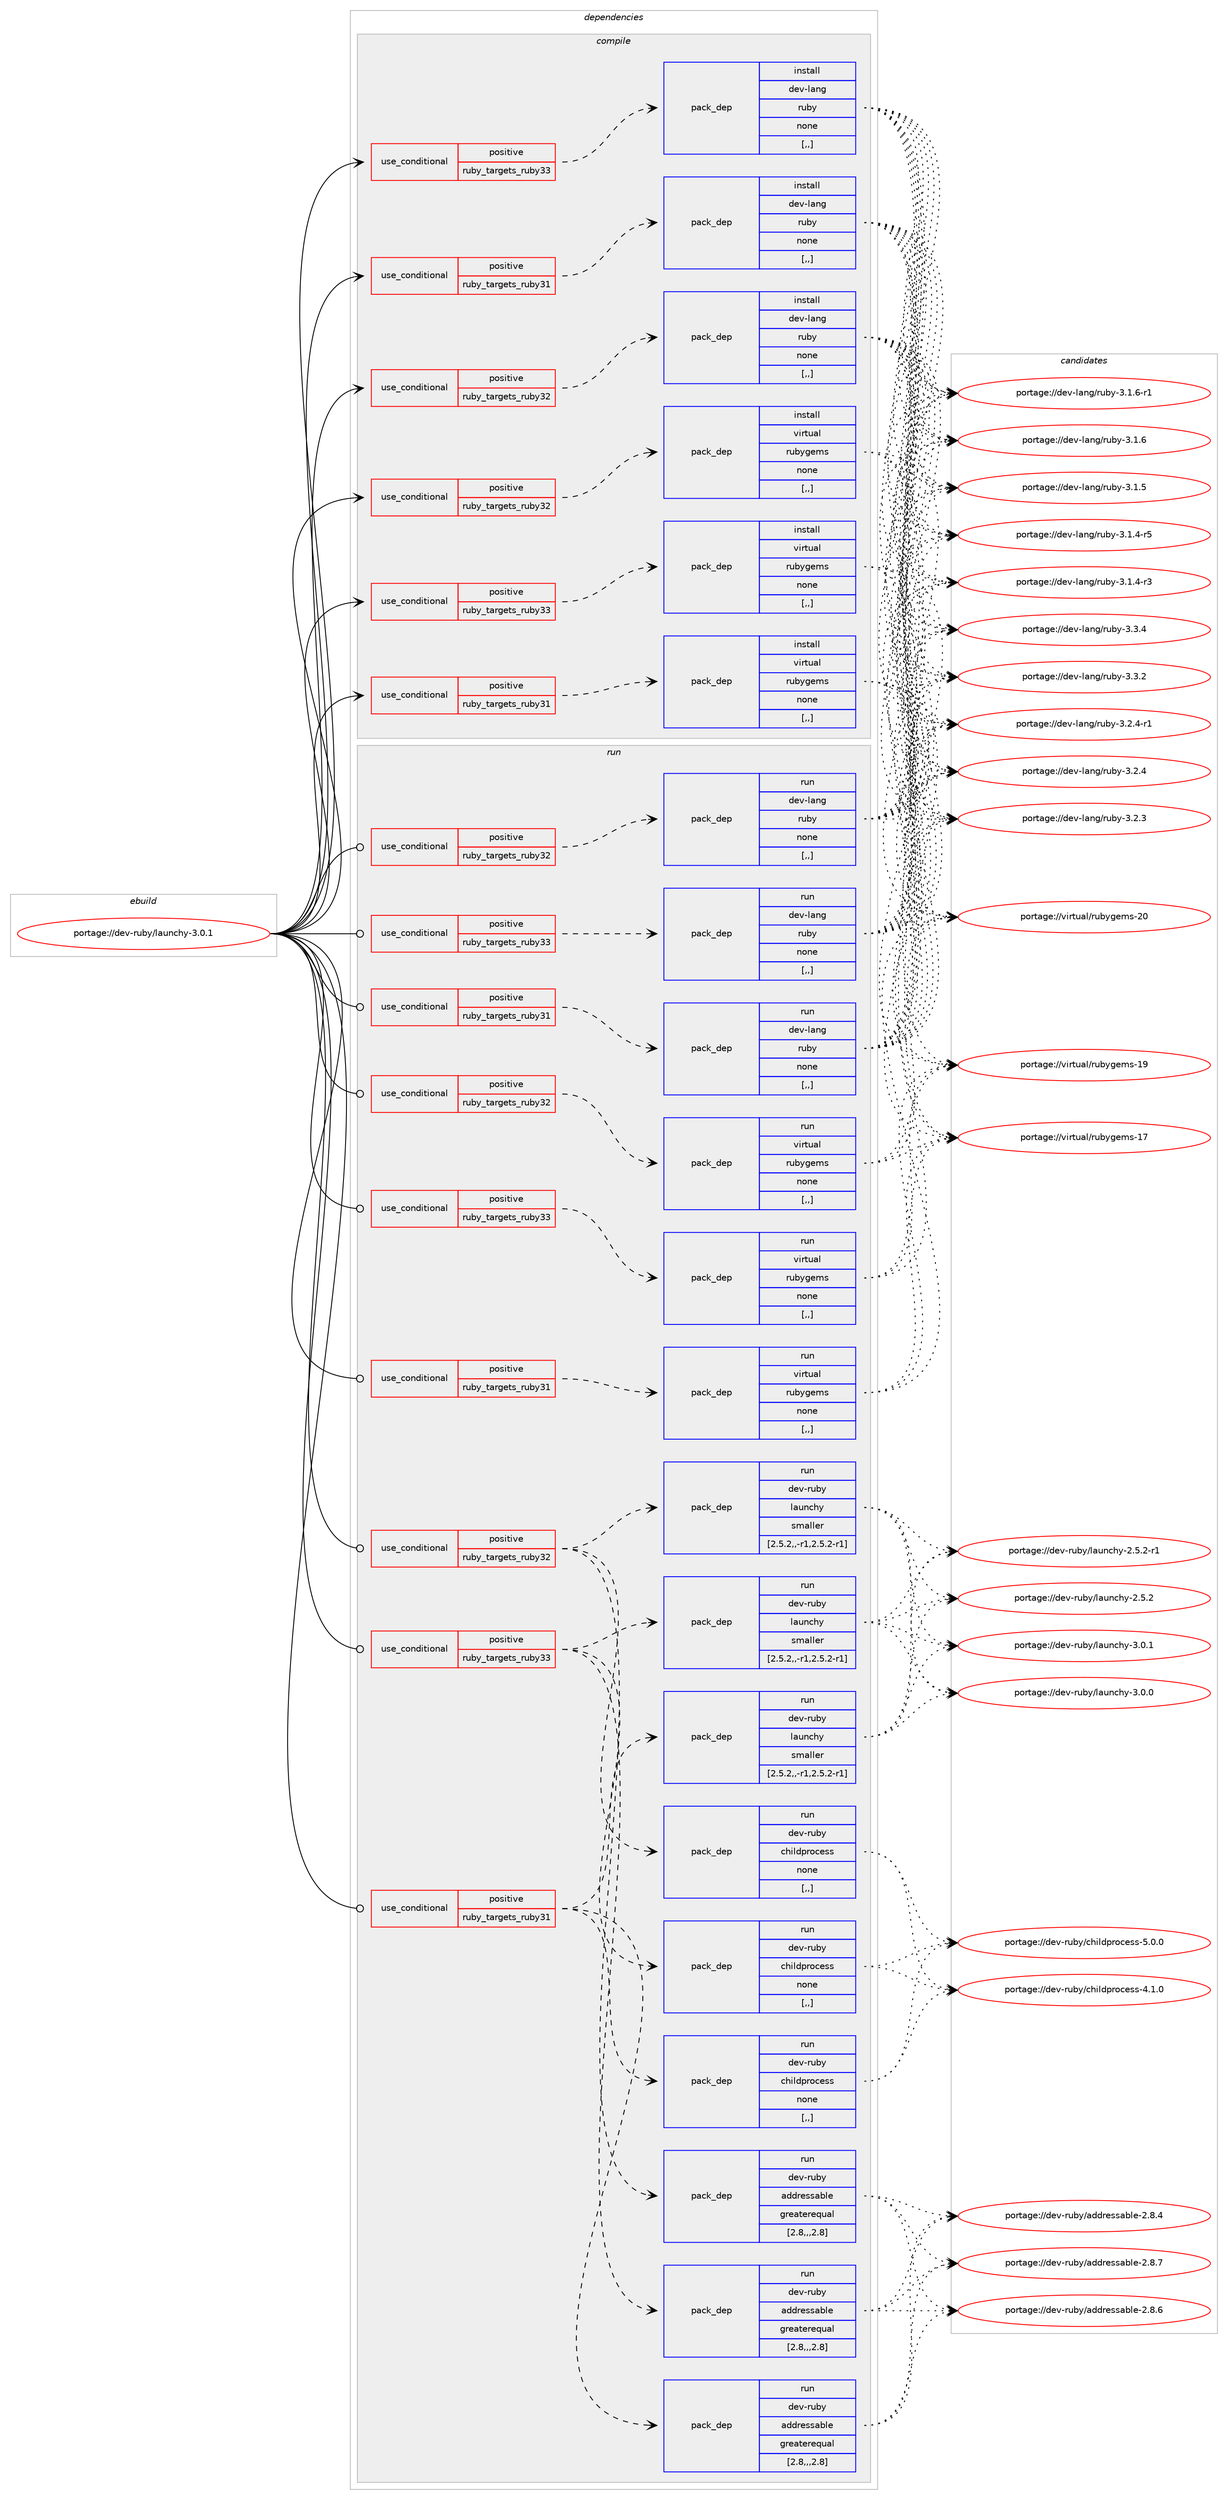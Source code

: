 digraph prolog {

# *************
# Graph options
# *************

newrank=true;
concentrate=true;
compound=true;
graph [rankdir=LR,fontname=Helvetica,fontsize=10,ranksep=1.5];#, ranksep=2.5, nodesep=0.2];
edge  [arrowhead=vee];
node  [fontname=Helvetica,fontsize=10];

# **********
# The ebuild
# **********

subgraph cluster_leftcol {
color=gray;
label=<<i>ebuild</i>>;
id [label="portage://dev-ruby/launchy-3.0.1", color=red, width=4, href="../dev-ruby/launchy-3.0.1.svg"];
}

# ****************
# The dependencies
# ****************

subgraph cluster_midcol {
color=gray;
label=<<i>dependencies</i>>;
subgraph cluster_compile {
fillcolor="#eeeeee";
style=filled;
label=<<i>compile</i>>;
subgraph cond49600 {
dependency187654 [label=<<TABLE BORDER="0" CELLBORDER="1" CELLSPACING="0" CELLPADDING="4"><TR><TD ROWSPAN="3" CELLPADDING="10">use_conditional</TD></TR><TR><TD>positive</TD></TR><TR><TD>ruby_targets_ruby31</TD></TR></TABLE>>, shape=none, color=red];
subgraph pack136716 {
dependency187655 [label=<<TABLE BORDER="0" CELLBORDER="1" CELLSPACING="0" CELLPADDING="4" WIDTH="220"><TR><TD ROWSPAN="6" CELLPADDING="30">pack_dep</TD></TR><TR><TD WIDTH="110">install</TD></TR><TR><TD>dev-lang</TD></TR><TR><TD>ruby</TD></TR><TR><TD>none</TD></TR><TR><TD>[,,]</TD></TR></TABLE>>, shape=none, color=blue];
}
dependency187654:e -> dependency187655:w [weight=20,style="dashed",arrowhead="vee"];
}
id:e -> dependency187654:w [weight=20,style="solid",arrowhead="vee"];
subgraph cond49601 {
dependency187656 [label=<<TABLE BORDER="0" CELLBORDER="1" CELLSPACING="0" CELLPADDING="4"><TR><TD ROWSPAN="3" CELLPADDING="10">use_conditional</TD></TR><TR><TD>positive</TD></TR><TR><TD>ruby_targets_ruby31</TD></TR></TABLE>>, shape=none, color=red];
subgraph pack136717 {
dependency187657 [label=<<TABLE BORDER="0" CELLBORDER="1" CELLSPACING="0" CELLPADDING="4" WIDTH="220"><TR><TD ROWSPAN="6" CELLPADDING="30">pack_dep</TD></TR><TR><TD WIDTH="110">install</TD></TR><TR><TD>virtual</TD></TR><TR><TD>rubygems</TD></TR><TR><TD>none</TD></TR><TR><TD>[,,]</TD></TR></TABLE>>, shape=none, color=blue];
}
dependency187656:e -> dependency187657:w [weight=20,style="dashed",arrowhead="vee"];
}
id:e -> dependency187656:w [weight=20,style="solid",arrowhead="vee"];
subgraph cond49602 {
dependency187658 [label=<<TABLE BORDER="0" CELLBORDER="1" CELLSPACING="0" CELLPADDING="4"><TR><TD ROWSPAN="3" CELLPADDING="10">use_conditional</TD></TR><TR><TD>positive</TD></TR><TR><TD>ruby_targets_ruby32</TD></TR></TABLE>>, shape=none, color=red];
subgraph pack136718 {
dependency187659 [label=<<TABLE BORDER="0" CELLBORDER="1" CELLSPACING="0" CELLPADDING="4" WIDTH="220"><TR><TD ROWSPAN="6" CELLPADDING="30">pack_dep</TD></TR><TR><TD WIDTH="110">install</TD></TR><TR><TD>dev-lang</TD></TR><TR><TD>ruby</TD></TR><TR><TD>none</TD></TR><TR><TD>[,,]</TD></TR></TABLE>>, shape=none, color=blue];
}
dependency187658:e -> dependency187659:w [weight=20,style="dashed",arrowhead="vee"];
}
id:e -> dependency187658:w [weight=20,style="solid",arrowhead="vee"];
subgraph cond49603 {
dependency187660 [label=<<TABLE BORDER="0" CELLBORDER="1" CELLSPACING="0" CELLPADDING="4"><TR><TD ROWSPAN="3" CELLPADDING="10">use_conditional</TD></TR><TR><TD>positive</TD></TR><TR><TD>ruby_targets_ruby32</TD></TR></TABLE>>, shape=none, color=red];
subgraph pack136719 {
dependency187661 [label=<<TABLE BORDER="0" CELLBORDER="1" CELLSPACING="0" CELLPADDING="4" WIDTH="220"><TR><TD ROWSPAN="6" CELLPADDING="30">pack_dep</TD></TR><TR><TD WIDTH="110">install</TD></TR><TR><TD>virtual</TD></TR><TR><TD>rubygems</TD></TR><TR><TD>none</TD></TR><TR><TD>[,,]</TD></TR></TABLE>>, shape=none, color=blue];
}
dependency187660:e -> dependency187661:w [weight=20,style="dashed",arrowhead="vee"];
}
id:e -> dependency187660:w [weight=20,style="solid",arrowhead="vee"];
subgraph cond49604 {
dependency187662 [label=<<TABLE BORDER="0" CELLBORDER="1" CELLSPACING="0" CELLPADDING="4"><TR><TD ROWSPAN="3" CELLPADDING="10">use_conditional</TD></TR><TR><TD>positive</TD></TR><TR><TD>ruby_targets_ruby33</TD></TR></TABLE>>, shape=none, color=red];
subgraph pack136720 {
dependency187663 [label=<<TABLE BORDER="0" CELLBORDER="1" CELLSPACING="0" CELLPADDING="4" WIDTH="220"><TR><TD ROWSPAN="6" CELLPADDING="30">pack_dep</TD></TR><TR><TD WIDTH="110">install</TD></TR><TR><TD>dev-lang</TD></TR><TR><TD>ruby</TD></TR><TR><TD>none</TD></TR><TR><TD>[,,]</TD></TR></TABLE>>, shape=none, color=blue];
}
dependency187662:e -> dependency187663:w [weight=20,style="dashed",arrowhead="vee"];
}
id:e -> dependency187662:w [weight=20,style="solid",arrowhead="vee"];
subgraph cond49605 {
dependency187664 [label=<<TABLE BORDER="0" CELLBORDER="1" CELLSPACING="0" CELLPADDING="4"><TR><TD ROWSPAN="3" CELLPADDING="10">use_conditional</TD></TR><TR><TD>positive</TD></TR><TR><TD>ruby_targets_ruby33</TD></TR></TABLE>>, shape=none, color=red];
subgraph pack136721 {
dependency187665 [label=<<TABLE BORDER="0" CELLBORDER="1" CELLSPACING="0" CELLPADDING="4" WIDTH="220"><TR><TD ROWSPAN="6" CELLPADDING="30">pack_dep</TD></TR><TR><TD WIDTH="110">install</TD></TR><TR><TD>virtual</TD></TR><TR><TD>rubygems</TD></TR><TR><TD>none</TD></TR><TR><TD>[,,]</TD></TR></TABLE>>, shape=none, color=blue];
}
dependency187664:e -> dependency187665:w [weight=20,style="dashed",arrowhead="vee"];
}
id:e -> dependency187664:w [weight=20,style="solid",arrowhead="vee"];
}
subgraph cluster_compileandrun {
fillcolor="#eeeeee";
style=filled;
label=<<i>compile and run</i>>;
}
subgraph cluster_run {
fillcolor="#eeeeee";
style=filled;
label=<<i>run</i>>;
subgraph cond49606 {
dependency187666 [label=<<TABLE BORDER="0" CELLBORDER="1" CELLSPACING="0" CELLPADDING="4"><TR><TD ROWSPAN="3" CELLPADDING="10">use_conditional</TD></TR><TR><TD>positive</TD></TR><TR><TD>ruby_targets_ruby31</TD></TR></TABLE>>, shape=none, color=red];
subgraph pack136722 {
dependency187667 [label=<<TABLE BORDER="0" CELLBORDER="1" CELLSPACING="0" CELLPADDING="4" WIDTH="220"><TR><TD ROWSPAN="6" CELLPADDING="30">pack_dep</TD></TR><TR><TD WIDTH="110">run</TD></TR><TR><TD>dev-lang</TD></TR><TR><TD>ruby</TD></TR><TR><TD>none</TD></TR><TR><TD>[,,]</TD></TR></TABLE>>, shape=none, color=blue];
}
dependency187666:e -> dependency187667:w [weight=20,style="dashed",arrowhead="vee"];
}
id:e -> dependency187666:w [weight=20,style="solid",arrowhead="odot"];
subgraph cond49607 {
dependency187668 [label=<<TABLE BORDER="0" CELLBORDER="1" CELLSPACING="0" CELLPADDING="4"><TR><TD ROWSPAN="3" CELLPADDING="10">use_conditional</TD></TR><TR><TD>positive</TD></TR><TR><TD>ruby_targets_ruby31</TD></TR></TABLE>>, shape=none, color=red];
subgraph pack136723 {
dependency187669 [label=<<TABLE BORDER="0" CELLBORDER="1" CELLSPACING="0" CELLPADDING="4" WIDTH="220"><TR><TD ROWSPAN="6" CELLPADDING="30">pack_dep</TD></TR><TR><TD WIDTH="110">run</TD></TR><TR><TD>dev-ruby</TD></TR><TR><TD>addressable</TD></TR><TR><TD>greaterequal</TD></TR><TR><TD>[2.8,,,2.8]</TD></TR></TABLE>>, shape=none, color=blue];
}
dependency187668:e -> dependency187669:w [weight=20,style="dashed",arrowhead="vee"];
subgraph pack136724 {
dependency187670 [label=<<TABLE BORDER="0" CELLBORDER="1" CELLSPACING="0" CELLPADDING="4" WIDTH="220"><TR><TD ROWSPAN="6" CELLPADDING="30">pack_dep</TD></TR><TR><TD WIDTH="110">run</TD></TR><TR><TD>dev-ruby</TD></TR><TR><TD>childprocess</TD></TR><TR><TD>none</TD></TR><TR><TD>[,,]</TD></TR></TABLE>>, shape=none, color=blue];
}
dependency187668:e -> dependency187670:w [weight=20,style="dashed",arrowhead="vee"];
subgraph pack136725 {
dependency187671 [label=<<TABLE BORDER="0" CELLBORDER="1" CELLSPACING="0" CELLPADDING="4" WIDTH="220"><TR><TD ROWSPAN="6" CELLPADDING="30">pack_dep</TD></TR><TR><TD WIDTH="110">run</TD></TR><TR><TD>dev-ruby</TD></TR><TR><TD>launchy</TD></TR><TR><TD>smaller</TD></TR><TR><TD>[2.5.2,,-r1,2.5.2-r1]</TD></TR></TABLE>>, shape=none, color=blue];
}
dependency187668:e -> dependency187671:w [weight=20,style="dashed",arrowhead="vee"];
}
id:e -> dependency187668:w [weight=20,style="solid",arrowhead="odot"];
subgraph cond49608 {
dependency187672 [label=<<TABLE BORDER="0" CELLBORDER="1" CELLSPACING="0" CELLPADDING="4"><TR><TD ROWSPAN="3" CELLPADDING="10">use_conditional</TD></TR><TR><TD>positive</TD></TR><TR><TD>ruby_targets_ruby31</TD></TR></TABLE>>, shape=none, color=red];
subgraph pack136726 {
dependency187673 [label=<<TABLE BORDER="0" CELLBORDER="1" CELLSPACING="0" CELLPADDING="4" WIDTH="220"><TR><TD ROWSPAN="6" CELLPADDING="30">pack_dep</TD></TR><TR><TD WIDTH="110">run</TD></TR><TR><TD>virtual</TD></TR><TR><TD>rubygems</TD></TR><TR><TD>none</TD></TR><TR><TD>[,,]</TD></TR></TABLE>>, shape=none, color=blue];
}
dependency187672:e -> dependency187673:w [weight=20,style="dashed",arrowhead="vee"];
}
id:e -> dependency187672:w [weight=20,style="solid",arrowhead="odot"];
subgraph cond49609 {
dependency187674 [label=<<TABLE BORDER="0" CELLBORDER="1" CELLSPACING="0" CELLPADDING="4"><TR><TD ROWSPAN="3" CELLPADDING="10">use_conditional</TD></TR><TR><TD>positive</TD></TR><TR><TD>ruby_targets_ruby32</TD></TR></TABLE>>, shape=none, color=red];
subgraph pack136727 {
dependency187675 [label=<<TABLE BORDER="0" CELLBORDER="1" CELLSPACING="0" CELLPADDING="4" WIDTH="220"><TR><TD ROWSPAN="6" CELLPADDING="30">pack_dep</TD></TR><TR><TD WIDTH="110">run</TD></TR><TR><TD>dev-lang</TD></TR><TR><TD>ruby</TD></TR><TR><TD>none</TD></TR><TR><TD>[,,]</TD></TR></TABLE>>, shape=none, color=blue];
}
dependency187674:e -> dependency187675:w [weight=20,style="dashed",arrowhead="vee"];
}
id:e -> dependency187674:w [weight=20,style="solid",arrowhead="odot"];
subgraph cond49610 {
dependency187676 [label=<<TABLE BORDER="0" CELLBORDER="1" CELLSPACING="0" CELLPADDING="4"><TR><TD ROWSPAN="3" CELLPADDING="10">use_conditional</TD></TR><TR><TD>positive</TD></TR><TR><TD>ruby_targets_ruby32</TD></TR></TABLE>>, shape=none, color=red];
subgraph pack136728 {
dependency187677 [label=<<TABLE BORDER="0" CELLBORDER="1" CELLSPACING="0" CELLPADDING="4" WIDTH="220"><TR><TD ROWSPAN="6" CELLPADDING="30">pack_dep</TD></TR><TR><TD WIDTH="110">run</TD></TR><TR><TD>dev-ruby</TD></TR><TR><TD>addressable</TD></TR><TR><TD>greaterequal</TD></TR><TR><TD>[2.8,,,2.8]</TD></TR></TABLE>>, shape=none, color=blue];
}
dependency187676:e -> dependency187677:w [weight=20,style="dashed",arrowhead="vee"];
subgraph pack136729 {
dependency187678 [label=<<TABLE BORDER="0" CELLBORDER="1" CELLSPACING="0" CELLPADDING="4" WIDTH="220"><TR><TD ROWSPAN="6" CELLPADDING="30">pack_dep</TD></TR><TR><TD WIDTH="110">run</TD></TR><TR><TD>dev-ruby</TD></TR><TR><TD>childprocess</TD></TR><TR><TD>none</TD></TR><TR><TD>[,,]</TD></TR></TABLE>>, shape=none, color=blue];
}
dependency187676:e -> dependency187678:w [weight=20,style="dashed",arrowhead="vee"];
subgraph pack136730 {
dependency187679 [label=<<TABLE BORDER="0" CELLBORDER="1" CELLSPACING="0" CELLPADDING="4" WIDTH="220"><TR><TD ROWSPAN="6" CELLPADDING="30">pack_dep</TD></TR><TR><TD WIDTH="110">run</TD></TR><TR><TD>dev-ruby</TD></TR><TR><TD>launchy</TD></TR><TR><TD>smaller</TD></TR><TR><TD>[2.5.2,,-r1,2.5.2-r1]</TD></TR></TABLE>>, shape=none, color=blue];
}
dependency187676:e -> dependency187679:w [weight=20,style="dashed",arrowhead="vee"];
}
id:e -> dependency187676:w [weight=20,style="solid",arrowhead="odot"];
subgraph cond49611 {
dependency187680 [label=<<TABLE BORDER="0" CELLBORDER="1" CELLSPACING="0" CELLPADDING="4"><TR><TD ROWSPAN="3" CELLPADDING="10">use_conditional</TD></TR><TR><TD>positive</TD></TR><TR><TD>ruby_targets_ruby32</TD></TR></TABLE>>, shape=none, color=red];
subgraph pack136731 {
dependency187681 [label=<<TABLE BORDER="0" CELLBORDER="1" CELLSPACING="0" CELLPADDING="4" WIDTH="220"><TR><TD ROWSPAN="6" CELLPADDING="30">pack_dep</TD></TR><TR><TD WIDTH="110">run</TD></TR><TR><TD>virtual</TD></TR><TR><TD>rubygems</TD></TR><TR><TD>none</TD></TR><TR><TD>[,,]</TD></TR></TABLE>>, shape=none, color=blue];
}
dependency187680:e -> dependency187681:w [weight=20,style="dashed",arrowhead="vee"];
}
id:e -> dependency187680:w [weight=20,style="solid",arrowhead="odot"];
subgraph cond49612 {
dependency187682 [label=<<TABLE BORDER="0" CELLBORDER="1" CELLSPACING="0" CELLPADDING="4"><TR><TD ROWSPAN="3" CELLPADDING="10">use_conditional</TD></TR><TR><TD>positive</TD></TR><TR><TD>ruby_targets_ruby33</TD></TR></TABLE>>, shape=none, color=red];
subgraph pack136732 {
dependency187683 [label=<<TABLE BORDER="0" CELLBORDER="1" CELLSPACING="0" CELLPADDING="4" WIDTH="220"><TR><TD ROWSPAN="6" CELLPADDING="30">pack_dep</TD></TR><TR><TD WIDTH="110">run</TD></TR><TR><TD>dev-lang</TD></TR><TR><TD>ruby</TD></TR><TR><TD>none</TD></TR><TR><TD>[,,]</TD></TR></TABLE>>, shape=none, color=blue];
}
dependency187682:e -> dependency187683:w [weight=20,style="dashed",arrowhead="vee"];
}
id:e -> dependency187682:w [weight=20,style="solid",arrowhead="odot"];
subgraph cond49613 {
dependency187684 [label=<<TABLE BORDER="0" CELLBORDER="1" CELLSPACING="0" CELLPADDING="4"><TR><TD ROWSPAN="3" CELLPADDING="10">use_conditional</TD></TR><TR><TD>positive</TD></TR><TR><TD>ruby_targets_ruby33</TD></TR></TABLE>>, shape=none, color=red];
subgraph pack136733 {
dependency187685 [label=<<TABLE BORDER="0" CELLBORDER="1" CELLSPACING="0" CELLPADDING="4" WIDTH="220"><TR><TD ROWSPAN="6" CELLPADDING="30">pack_dep</TD></TR><TR><TD WIDTH="110">run</TD></TR><TR><TD>dev-ruby</TD></TR><TR><TD>addressable</TD></TR><TR><TD>greaterequal</TD></TR><TR><TD>[2.8,,,2.8]</TD></TR></TABLE>>, shape=none, color=blue];
}
dependency187684:e -> dependency187685:w [weight=20,style="dashed",arrowhead="vee"];
subgraph pack136734 {
dependency187686 [label=<<TABLE BORDER="0" CELLBORDER="1" CELLSPACING="0" CELLPADDING="4" WIDTH="220"><TR><TD ROWSPAN="6" CELLPADDING="30">pack_dep</TD></TR><TR><TD WIDTH="110">run</TD></TR><TR><TD>dev-ruby</TD></TR><TR><TD>childprocess</TD></TR><TR><TD>none</TD></TR><TR><TD>[,,]</TD></TR></TABLE>>, shape=none, color=blue];
}
dependency187684:e -> dependency187686:w [weight=20,style="dashed",arrowhead="vee"];
subgraph pack136735 {
dependency187687 [label=<<TABLE BORDER="0" CELLBORDER="1" CELLSPACING="0" CELLPADDING="4" WIDTH="220"><TR><TD ROWSPAN="6" CELLPADDING="30">pack_dep</TD></TR><TR><TD WIDTH="110">run</TD></TR><TR><TD>dev-ruby</TD></TR><TR><TD>launchy</TD></TR><TR><TD>smaller</TD></TR><TR><TD>[2.5.2,,-r1,2.5.2-r1]</TD></TR></TABLE>>, shape=none, color=blue];
}
dependency187684:e -> dependency187687:w [weight=20,style="dashed",arrowhead="vee"];
}
id:e -> dependency187684:w [weight=20,style="solid",arrowhead="odot"];
subgraph cond49614 {
dependency187688 [label=<<TABLE BORDER="0" CELLBORDER="1" CELLSPACING="0" CELLPADDING="4"><TR><TD ROWSPAN="3" CELLPADDING="10">use_conditional</TD></TR><TR><TD>positive</TD></TR><TR><TD>ruby_targets_ruby33</TD></TR></TABLE>>, shape=none, color=red];
subgraph pack136736 {
dependency187689 [label=<<TABLE BORDER="0" CELLBORDER="1" CELLSPACING="0" CELLPADDING="4" WIDTH="220"><TR><TD ROWSPAN="6" CELLPADDING="30">pack_dep</TD></TR><TR><TD WIDTH="110">run</TD></TR><TR><TD>virtual</TD></TR><TR><TD>rubygems</TD></TR><TR><TD>none</TD></TR><TR><TD>[,,]</TD></TR></TABLE>>, shape=none, color=blue];
}
dependency187688:e -> dependency187689:w [weight=20,style="dashed",arrowhead="vee"];
}
id:e -> dependency187688:w [weight=20,style="solid",arrowhead="odot"];
}
}

# **************
# The candidates
# **************

subgraph cluster_choices {
rank=same;
color=gray;
label=<<i>candidates</i>>;

subgraph choice136716 {
color=black;
nodesep=1;
choice10010111845108971101034711411798121455146514652 [label="portage://dev-lang/ruby-3.3.4", color=red, width=4,href="../dev-lang/ruby-3.3.4.svg"];
choice10010111845108971101034711411798121455146514650 [label="portage://dev-lang/ruby-3.3.2", color=red, width=4,href="../dev-lang/ruby-3.3.2.svg"];
choice100101118451089711010347114117981214551465046524511449 [label="portage://dev-lang/ruby-3.2.4-r1", color=red, width=4,href="../dev-lang/ruby-3.2.4-r1.svg"];
choice10010111845108971101034711411798121455146504652 [label="portage://dev-lang/ruby-3.2.4", color=red, width=4,href="../dev-lang/ruby-3.2.4.svg"];
choice10010111845108971101034711411798121455146504651 [label="portage://dev-lang/ruby-3.2.3", color=red, width=4,href="../dev-lang/ruby-3.2.3.svg"];
choice100101118451089711010347114117981214551464946544511449 [label="portage://dev-lang/ruby-3.1.6-r1", color=red, width=4,href="../dev-lang/ruby-3.1.6-r1.svg"];
choice10010111845108971101034711411798121455146494654 [label="portage://dev-lang/ruby-3.1.6", color=red, width=4,href="../dev-lang/ruby-3.1.6.svg"];
choice10010111845108971101034711411798121455146494653 [label="portage://dev-lang/ruby-3.1.5", color=red, width=4,href="../dev-lang/ruby-3.1.5.svg"];
choice100101118451089711010347114117981214551464946524511453 [label="portage://dev-lang/ruby-3.1.4-r5", color=red, width=4,href="../dev-lang/ruby-3.1.4-r5.svg"];
choice100101118451089711010347114117981214551464946524511451 [label="portage://dev-lang/ruby-3.1.4-r3", color=red, width=4,href="../dev-lang/ruby-3.1.4-r3.svg"];
dependency187655:e -> choice10010111845108971101034711411798121455146514652:w [style=dotted,weight="100"];
dependency187655:e -> choice10010111845108971101034711411798121455146514650:w [style=dotted,weight="100"];
dependency187655:e -> choice100101118451089711010347114117981214551465046524511449:w [style=dotted,weight="100"];
dependency187655:e -> choice10010111845108971101034711411798121455146504652:w [style=dotted,weight="100"];
dependency187655:e -> choice10010111845108971101034711411798121455146504651:w [style=dotted,weight="100"];
dependency187655:e -> choice100101118451089711010347114117981214551464946544511449:w [style=dotted,weight="100"];
dependency187655:e -> choice10010111845108971101034711411798121455146494654:w [style=dotted,weight="100"];
dependency187655:e -> choice10010111845108971101034711411798121455146494653:w [style=dotted,weight="100"];
dependency187655:e -> choice100101118451089711010347114117981214551464946524511453:w [style=dotted,weight="100"];
dependency187655:e -> choice100101118451089711010347114117981214551464946524511451:w [style=dotted,weight="100"];
}
subgraph choice136717 {
color=black;
nodesep=1;
choice118105114116117971084711411798121103101109115455048 [label="portage://virtual/rubygems-20", color=red, width=4,href="../virtual/rubygems-20.svg"];
choice118105114116117971084711411798121103101109115454957 [label="portage://virtual/rubygems-19", color=red, width=4,href="../virtual/rubygems-19.svg"];
choice118105114116117971084711411798121103101109115454955 [label="portage://virtual/rubygems-17", color=red, width=4,href="../virtual/rubygems-17.svg"];
dependency187657:e -> choice118105114116117971084711411798121103101109115455048:w [style=dotted,weight="100"];
dependency187657:e -> choice118105114116117971084711411798121103101109115454957:w [style=dotted,weight="100"];
dependency187657:e -> choice118105114116117971084711411798121103101109115454955:w [style=dotted,weight="100"];
}
subgraph choice136718 {
color=black;
nodesep=1;
choice10010111845108971101034711411798121455146514652 [label="portage://dev-lang/ruby-3.3.4", color=red, width=4,href="../dev-lang/ruby-3.3.4.svg"];
choice10010111845108971101034711411798121455146514650 [label="portage://dev-lang/ruby-3.3.2", color=red, width=4,href="../dev-lang/ruby-3.3.2.svg"];
choice100101118451089711010347114117981214551465046524511449 [label="portage://dev-lang/ruby-3.2.4-r1", color=red, width=4,href="../dev-lang/ruby-3.2.4-r1.svg"];
choice10010111845108971101034711411798121455146504652 [label="portage://dev-lang/ruby-3.2.4", color=red, width=4,href="../dev-lang/ruby-3.2.4.svg"];
choice10010111845108971101034711411798121455146504651 [label="portage://dev-lang/ruby-3.2.3", color=red, width=4,href="../dev-lang/ruby-3.2.3.svg"];
choice100101118451089711010347114117981214551464946544511449 [label="portage://dev-lang/ruby-3.1.6-r1", color=red, width=4,href="../dev-lang/ruby-3.1.6-r1.svg"];
choice10010111845108971101034711411798121455146494654 [label="portage://dev-lang/ruby-3.1.6", color=red, width=4,href="../dev-lang/ruby-3.1.6.svg"];
choice10010111845108971101034711411798121455146494653 [label="portage://dev-lang/ruby-3.1.5", color=red, width=4,href="../dev-lang/ruby-3.1.5.svg"];
choice100101118451089711010347114117981214551464946524511453 [label="portage://dev-lang/ruby-3.1.4-r5", color=red, width=4,href="../dev-lang/ruby-3.1.4-r5.svg"];
choice100101118451089711010347114117981214551464946524511451 [label="portage://dev-lang/ruby-3.1.4-r3", color=red, width=4,href="../dev-lang/ruby-3.1.4-r3.svg"];
dependency187659:e -> choice10010111845108971101034711411798121455146514652:w [style=dotted,weight="100"];
dependency187659:e -> choice10010111845108971101034711411798121455146514650:w [style=dotted,weight="100"];
dependency187659:e -> choice100101118451089711010347114117981214551465046524511449:w [style=dotted,weight="100"];
dependency187659:e -> choice10010111845108971101034711411798121455146504652:w [style=dotted,weight="100"];
dependency187659:e -> choice10010111845108971101034711411798121455146504651:w [style=dotted,weight="100"];
dependency187659:e -> choice100101118451089711010347114117981214551464946544511449:w [style=dotted,weight="100"];
dependency187659:e -> choice10010111845108971101034711411798121455146494654:w [style=dotted,weight="100"];
dependency187659:e -> choice10010111845108971101034711411798121455146494653:w [style=dotted,weight="100"];
dependency187659:e -> choice100101118451089711010347114117981214551464946524511453:w [style=dotted,weight="100"];
dependency187659:e -> choice100101118451089711010347114117981214551464946524511451:w [style=dotted,weight="100"];
}
subgraph choice136719 {
color=black;
nodesep=1;
choice118105114116117971084711411798121103101109115455048 [label="portage://virtual/rubygems-20", color=red, width=4,href="../virtual/rubygems-20.svg"];
choice118105114116117971084711411798121103101109115454957 [label="portage://virtual/rubygems-19", color=red, width=4,href="../virtual/rubygems-19.svg"];
choice118105114116117971084711411798121103101109115454955 [label="portage://virtual/rubygems-17", color=red, width=4,href="../virtual/rubygems-17.svg"];
dependency187661:e -> choice118105114116117971084711411798121103101109115455048:w [style=dotted,weight="100"];
dependency187661:e -> choice118105114116117971084711411798121103101109115454957:w [style=dotted,weight="100"];
dependency187661:e -> choice118105114116117971084711411798121103101109115454955:w [style=dotted,weight="100"];
}
subgraph choice136720 {
color=black;
nodesep=1;
choice10010111845108971101034711411798121455146514652 [label="portage://dev-lang/ruby-3.3.4", color=red, width=4,href="../dev-lang/ruby-3.3.4.svg"];
choice10010111845108971101034711411798121455146514650 [label="portage://dev-lang/ruby-3.3.2", color=red, width=4,href="../dev-lang/ruby-3.3.2.svg"];
choice100101118451089711010347114117981214551465046524511449 [label="portage://dev-lang/ruby-3.2.4-r1", color=red, width=4,href="../dev-lang/ruby-3.2.4-r1.svg"];
choice10010111845108971101034711411798121455146504652 [label="portage://dev-lang/ruby-3.2.4", color=red, width=4,href="../dev-lang/ruby-3.2.4.svg"];
choice10010111845108971101034711411798121455146504651 [label="portage://dev-lang/ruby-3.2.3", color=red, width=4,href="../dev-lang/ruby-3.2.3.svg"];
choice100101118451089711010347114117981214551464946544511449 [label="portage://dev-lang/ruby-3.1.6-r1", color=red, width=4,href="../dev-lang/ruby-3.1.6-r1.svg"];
choice10010111845108971101034711411798121455146494654 [label="portage://dev-lang/ruby-3.1.6", color=red, width=4,href="../dev-lang/ruby-3.1.6.svg"];
choice10010111845108971101034711411798121455146494653 [label="portage://dev-lang/ruby-3.1.5", color=red, width=4,href="../dev-lang/ruby-3.1.5.svg"];
choice100101118451089711010347114117981214551464946524511453 [label="portage://dev-lang/ruby-3.1.4-r5", color=red, width=4,href="../dev-lang/ruby-3.1.4-r5.svg"];
choice100101118451089711010347114117981214551464946524511451 [label="portage://dev-lang/ruby-3.1.4-r3", color=red, width=4,href="../dev-lang/ruby-3.1.4-r3.svg"];
dependency187663:e -> choice10010111845108971101034711411798121455146514652:w [style=dotted,weight="100"];
dependency187663:e -> choice10010111845108971101034711411798121455146514650:w [style=dotted,weight="100"];
dependency187663:e -> choice100101118451089711010347114117981214551465046524511449:w [style=dotted,weight="100"];
dependency187663:e -> choice10010111845108971101034711411798121455146504652:w [style=dotted,weight="100"];
dependency187663:e -> choice10010111845108971101034711411798121455146504651:w [style=dotted,weight="100"];
dependency187663:e -> choice100101118451089711010347114117981214551464946544511449:w [style=dotted,weight="100"];
dependency187663:e -> choice10010111845108971101034711411798121455146494654:w [style=dotted,weight="100"];
dependency187663:e -> choice10010111845108971101034711411798121455146494653:w [style=dotted,weight="100"];
dependency187663:e -> choice100101118451089711010347114117981214551464946524511453:w [style=dotted,weight="100"];
dependency187663:e -> choice100101118451089711010347114117981214551464946524511451:w [style=dotted,weight="100"];
}
subgraph choice136721 {
color=black;
nodesep=1;
choice118105114116117971084711411798121103101109115455048 [label="portage://virtual/rubygems-20", color=red, width=4,href="../virtual/rubygems-20.svg"];
choice118105114116117971084711411798121103101109115454957 [label="portage://virtual/rubygems-19", color=red, width=4,href="../virtual/rubygems-19.svg"];
choice118105114116117971084711411798121103101109115454955 [label="portage://virtual/rubygems-17", color=red, width=4,href="../virtual/rubygems-17.svg"];
dependency187665:e -> choice118105114116117971084711411798121103101109115455048:w [style=dotted,weight="100"];
dependency187665:e -> choice118105114116117971084711411798121103101109115454957:w [style=dotted,weight="100"];
dependency187665:e -> choice118105114116117971084711411798121103101109115454955:w [style=dotted,weight="100"];
}
subgraph choice136722 {
color=black;
nodesep=1;
choice10010111845108971101034711411798121455146514652 [label="portage://dev-lang/ruby-3.3.4", color=red, width=4,href="../dev-lang/ruby-3.3.4.svg"];
choice10010111845108971101034711411798121455146514650 [label="portage://dev-lang/ruby-3.3.2", color=red, width=4,href="../dev-lang/ruby-3.3.2.svg"];
choice100101118451089711010347114117981214551465046524511449 [label="portage://dev-lang/ruby-3.2.4-r1", color=red, width=4,href="../dev-lang/ruby-3.2.4-r1.svg"];
choice10010111845108971101034711411798121455146504652 [label="portage://dev-lang/ruby-3.2.4", color=red, width=4,href="../dev-lang/ruby-3.2.4.svg"];
choice10010111845108971101034711411798121455146504651 [label="portage://dev-lang/ruby-3.2.3", color=red, width=4,href="../dev-lang/ruby-3.2.3.svg"];
choice100101118451089711010347114117981214551464946544511449 [label="portage://dev-lang/ruby-3.1.6-r1", color=red, width=4,href="../dev-lang/ruby-3.1.6-r1.svg"];
choice10010111845108971101034711411798121455146494654 [label="portage://dev-lang/ruby-3.1.6", color=red, width=4,href="../dev-lang/ruby-3.1.6.svg"];
choice10010111845108971101034711411798121455146494653 [label="portage://dev-lang/ruby-3.1.5", color=red, width=4,href="../dev-lang/ruby-3.1.5.svg"];
choice100101118451089711010347114117981214551464946524511453 [label="portage://dev-lang/ruby-3.1.4-r5", color=red, width=4,href="../dev-lang/ruby-3.1.4-r5.svg"];
choice100101118451089711010347114117981214551464946524511451 [label="portage://dev-lang/ruby-3.1.4-r3", color=red, width=4,href="../dev-lang/ruby-3.1.4-r3.svg"];
dependency187667:e -> choice10010111845108971101034711411798121455146514652:w [style=dotted,weight="100"];
dependency187667:e -> choice10010111845108971101034711411798121455146514650:w [style=dotted,weight="100"];
dependency187667:e -> choice100101118451089711010347114117981214551465046524511449:w [style=dotted,weight="100"];
dependency187667:e -> choice10010111845108971101034711411798121455146504652:w [style=dotted,weight="100"];
dependency187667:e -> choice10010111845108971101034711411798121455146504651:w [style=dotted,weight="100"];
dependency187667:e -> choice100101118451089711010347114117981214551464946544511449:w [style=dotted,weight="100"];
dependency187667:e -> choice10010111845108971101034711411798121455146494654:w [style=dotted,weight="100"];
dependency187667:e -> choice10010111845108971101034711411798121455146494653:w [style=dotted,weight="100"];
dependency187667:e -> choice100101118451089711010347114117981214551464946524511453:w [style=dotted,weight="100"];
dependency187667:e -> choice100101118451089711010347114117981214551464946524511451:w [style=dotted,weight="100"];
}
subgraph choice136723 {
color=black;
nodesep=1;
choice100101118451141179812147971001001141011151159798108101455046564655 [label="portage://dev-ruby/addressable-2.8.7", color=red, width=4,href="../dev-ruby/addressable-2.8.7.svg"];
choice100101118451141179812147971001001141011151159798108101455046564654 [label="portage://dev-ruby/addressable-2.8.6", color=red, width=4,href="../dev-ruby/addressable-2.8.6.svg"];
choice100101118451141179812147971001001141011151159798108101455046564652 [label="portage://dev-ruby/addressable-2.8.4", color=red, width=4,href="../dev-ruby/addressable-2.8.4.svg"];
dependency187669:e -> choice100101118451141179812147971001001141011151159798108101455046564655:w [style=dotted,weight="100"];
dependency187669:e -> choice100101118451141179812147971001001141011151159798108101455046564654:w [style=dotted,weight="100"];
dependency187669:e -> choice100101118451141179812147971001001141011151159798108101455046564652:w [style=dotted,weight="100"];
}
subgraph choice136724 {
color=black;
nodesep=1;
choice1001011184511411798121479910410510810011211411199101115115455346484648 [label="portage://dev-ruby/childprocess-5.0.0", color=red, width=4,href="../dev-ruby/childprocess-5.0.0.svg"];
choice1001011184511411798121479910410510810011211411199101115115455246494648 [label="portage://dev-ruby/childprocess-4.1.0", color=red, width=4,href="../dev-ruby/childprocess-4.1.0.svg"];
dependency187670:e -> choice1001011184511411798121479910410510810011211411199101115115455346484648:w [style=dotted,weight="100"];
dependency187670:e -> choice1001011184511411798121479910410510810011211411199101115115455246494648:w [style=dotted,weight="100"];
}
subgraph choice136725 {
color=black;
nodesep=1;
choice1001011184511411798121471089711711099104121455146484649 [label="portage://dev-ruby/launchy-3.0.1", color=red, width=4,href="../dev-ruby/launchy-3.0.1.svg"];
choice1001011184511411798121471089711711099104121455146484648 [label="portage://dev-ruby/launchy-3.0.0", color=red, width=4,href="../dev-ruby/launchy-3.0.0.svg"];
choice10010111845114117981214710897117110991041214550465346504511449 [label="portage://dev-ruby/launchy-2.5.2-r1", color=red, width=4,href="../dev-ruby/launchy-2.5.2-r1.svg"];
choice1001011184511411798121471089711711099104121455046534650 [label="portage://dev-ruby/launchy-2.5.2", color=red, width=4,href="../dev-ruby/launchy-2.5.2.svg"];
dependency187671:e -> choice1001011184511411798121471089711711099104121455146484649:w [style=dotted,weight="100"];
dependency187671:e -> choice1001011184511411798121471089711711099104121455146484648:w [style=dotted,weight="100"];
dependency187671:e -> choice10010111845114117981214710897117110991041214550465346504511449:w [style=dotted,weight="100"];
dependency187671:e -> choice1001011184511411798121471089711711099104121455046534650:w [style=dotted,weight="100"];
}
subgraph choice136726 {
color=black;
nodesep=1;
choice118105114116117971084711411798121103101109115455048 [label="portage://virtual/rubygems-20", color=red, width=4,href="../virtual/rubygems-20.svg"];
choice118105114116117971084711411798121103101109115454957 [label="portage://virtual/rubygems-19", color=red, width=4,href="../virtual/rubygems-19.svg"];
choice118105114116117971084711411798121103101109115454955 [label="portage://virtual/rubygems-17", color=red, width=4,href="../virtual/rubygems-17.svg"];
dependency187673:e -> choice118105114116117971084711411798121103101109115455048:w [style=dotted,weight="100"];
dependency187673:e -> choice118105114116117971084711411798121103101109115454957:w [style=dotted,weight="100"];
dependency187673:e -> choice118105114116117971084711411798121103101109115454955:w [style=dotted,weight="100"];
}
subgraph choice136727 {
color=black;
nodesep=1;
choice10010111845108971101034711411798121455146514652 [label="portage://dev-lang/ruby-3.3.4", color=red, width=4,href="../dev-lang/ruby-3.3.4.svg"];
choice10010111845108971101034711411798121455146514650 [label="portage://dev-lang/ruby-3.3.2", color=red, width=4,href="../dev-lang/ruby-3.3.2.svg"];
choice100101118451089711010347114117981214551465046524511449 [label="portage://dev-lang/ruby-3.2.4-r1", color=red, width=4,href="../dev-lang/ruby-3.2.4-r1.svg"];
choice10010111845108971101034711411798121455146504652 [label="portage://dev-lang/ruby-3.2.4", color=red, width=4,href="../dev-lang/ruby-3.2.4.svg"];
choice10010111845108971101034711411798121455146504651 [label="portage://dev-lang/ruby-3.2.3", color=red, width=4,href="../dev-lang/ruby-3.2.3.svg"];
choice100101118451089711010347114117981214551464946544511449 [label="portage://dev-lang/ruby-3.1.6-r1", color=red, width=4,href="../dev-lang/ruby-3.1.6-r1.svg"];
choice10010111845108971101034711411798121455146494654 [label="portage://dev-lang/ruby-3.1.6", color=red, width=4,href="../dev-lang/ruby-3.1.6.svg"];
choice10010111845108971101034711411798121455146494653 [label="portage://dev-lang/ruby-3.1.5", color=red, width=4,href="../dev-lang/ruby-3.1.5.svg"];
choice100101118451089711010347114117981214551464946524511453 [label="portage://dev-lang/ruby-3.1.4-r5", color=red, width=4,href="../dev-lang/ruby-3.1.4-r5.svg"];
choice100101118451089711010347114117981214551464946524511451 [label="portage://dev-lang/ruby-3.1.4-r3", color=red, width=4,href="../dev-lang/ruby-3.1.4-r3.svg"];
dependency187675:e -> choice10010111845108971101034711411798121455146514652:w [style=dotted,weight="100"];
dependency187675:e -> choice10010111845108971101034711411798121455146514650:w [style=dotted,weight="100"];
dependency187675:e -> choice100101118451089711010347114117981214551465046524511449:w [style=dotted,weight="100"];
dependency187675:e -> choice10010111845108971101034711411798121455146504652:w [style=dotted,weight="100"];
dependency187675:e -> choice10010111845108971101034711411798121455146504651:w [style=dotted,weight="100"];
dependency187675:e -> choice100101118451089711010347114117981214551464946544511449:w [style=dotted,weight="100"];
dependency187675:e -> choice10010111845108971101034711411798121455146494654:w [style=dotted,weight="100"];
dependency187675:e -> choice10010111845108971101034711411798121455146494653:w [style=dotted,weight="100"];
dependency187675:e -> choice100101118451089711010347114117981214551464946524511453:w [style=dotted,weight="100"];
dependency187675:e -> choice100101118451089711010347114117981214551464946524511451:w [style=dotted,weight="100"];
}
subgraph choice136728 {
color=black;
nodesep=1;
choice100101118451141179812147971001001141011151159798108101455046564655 [label="portage://dev-ruby/addressable-2.8.7", color=red, width=4,href="../dev-ruby/addressable-2.8.7.svg"];
choice100101118451141179812147971001001141011151159798108101455046564654 [label="portage://dev-ruby/addressable-2.8.6", color=red, width=4,href="../dev-ruby/addressable-2.8.6.svg"];
choice100101118451141179812147971001001141011151159798108101455046564652 [label="portage://dev-ruby/addressable-2.8.4", color=red, width=4,href="../dev-ruby/addressable-2.8.4.svg"];
dependency187677:e -> choice100101118451141179812147971001001141011151159798108101455046564655:w [style=dotted,weight="100"];
dependency187677:e -> choice100101118451141179812147971001001141011151159798108101455046564654:w [style=dotted,weight="100"];
dependency187677:e -> choice100101118451141179812147971001001141011151159798108101455046564652:w [style=dotted,weight="100"];
}
subgraph choice136729 {
color=black;
nodesep=1;
choice1001011184511411798121479910410510810011211411199101115115455346484648 [label="portage://dev-ruby/childprocess-5.0.0", color=red, width=4,href="../dev-ruby/childprocess-5.0.0.svg"];
choice1001011184511411798121479910410510810011211411199101115115455246494648 [label="portage://dev-ruby/childprocess-4.1.0", color=red, width=4,href="../dev-ruby/childprocess-4.1.0.svg"];
dependency187678:e -> choice1001011184511411798121479910410510810011211411199101115115455346484648:w [style=dotted,weight="100"];
dependency187678:e -> choice1001011184511411798121479910410510810011211411199101115115455246494648:w [style=dotted,weight="100"];
}
subgraph choice136730 {
color=black;
nodesep=1;
choice1001011184511411798121471089711711099104121455146484649 [label="portage://dev-ruby/launchy-3.0.1", color=red, width=4,href="../dev-ruby/launchy-3.0.1.svg"];
choice1001011184511411798121471089711711099104121455146484648 [label="portage://dev-ruby/launchy-3.0.0", color=red, width=4,href="../dev-ruby/launchy-3.0.0.svg"];
choice10010111845114117981214710897117110991041214550465346504511449 [label="portage://dev-ruby/launchy-2.5.2-r1", color=red, width=4,href="../dev-ruby/launchy-2.5.2-r1.svg"];
choice1001011184511411798121471089711711099104121455046534650 [label="portage://dev-ruby/launchy-2.5.2", color=red, width=4,href="../dev-ruby/launchy-2.5.2.svg"];
dependency187679:e -> choice1001011184511411798121471089711711099104121455146484649:w [style=dotted,weight="100"];
dependency187679:e -> choice1001011184511411798121471089711711099104121455146484648:w [style=dotted,weight="100"];
dependency187679:e -> choice10010111845114117981214710897117110991041214550465346504511449:w [style=dotted,weight="100"];
dependency187679:e -> choice1001011184511411798121471089711711099104121455046534650:w [style=dotted,weight="100"];
}
subgraph choice136731 {
color=black;
nodesep=1;
choice118105114116117971084711411798121103101109115455048 [label="portage://virtual/rubygems-20", color=red, width=4,href="../virtual/rubygems-20.svg"];
choice118105114116117971084711411798121103101109115454957 [label="portage://virtual/rubygems-19", color=red, width=4,href="../virtual/rubygems-19.svg"];
choice118105114116117971084711411798121103101109115454955 [label="portage://virtual/rubygems-17", color=red, width=4,href="../virtual/rubygems-17.svg"];
dependency187681:e -> choice118105114116117971084711411798121103101109115455048:w [style=dotted,weight="100"];
dependency187681:e -> choice118105114116117971084711411798121103101109115454957:w [style=dotted,weight="100"];
dependency187681:e -> choice118105114116117971084711411798121103101109115454955:w [style=dotted,weight="100"];
}
subgraph choice136732 {
color=black;
nodesep=1;
choice10010111845108971101034711411798121455146514652 [label="portage://dev-lang/ruby-3.3.4", color=red, width=4,href="../dev-lang/ruby-3.3.4.svg"];
choice10010111845108971101034711411798121455146514650 [label="portage://dev-lang/ruby-3.3.2", color=red, width=4,href="../dev-lang/ruby-3.3.2.svg"];
choice100101118451089711010347114117981214551465046524511449 [label="portage://dev-lang/ruby-3.2.4-r1", color=red, width=4,href="../dev-lang/ruby-3.2.4-r1.svg"];
choice10010111845108971101034711411798121455146504652 [label="portage://dev-lang/ruby-3.2.4", color=red, width=4,href="../dev-lang/ruby-3.2.4.svg"];
choice10010111845108971101034711411798121455146504651 [label="portage://dev-lang/ruby-3.2.3", color=red, width=4,href="../dev-lang/ruby-3.2.3.svg"];
choice100101118451089711010347114117981214551464946544511449 [label="portage://dev-lang/ruby-3.1.6-r1", color=red, width=4,href="../dev-lang/ruby-3.1.6-r1.svg"];
choice10010111845108971101034711411798121455146494654 [label="portage://dev-lang/ruby-3.1.6", color=red, width=4,href="../dev-lang/ruby-3.1.6.svg"];
choice10010111845108971101034711411798121455146494653 [label="portage://dev-lang/ruby-3.1.5", color=red, width=4,href="../dev-lang/ruby-3.1.5.svg"];
choice100101118451089711010347114117981214551464946524511453 [label="portage://dev-lang/ruby-3.1.4-r5", color=red, width=4,href="../dev-lang/ruby-3.1.4-r5.svg"];
choice100101118451089711010347114117981214551464946524511451 [label="portage://dev-lang/ruby-3.1.4-r3", color=red, width=4,href="../dev-lang/ruby-3.1.4-r3.svg"];
dependency187683:e -> choice10010111845108971101034711411798121455146514652:w [style=dotted,weight="100"];
dependency187683:e -> choice10010111845108971101034711411798121455146514650:w [style=dotted,weight="100"];
dependency187683:e -> choice100101118451089711010347114117981214551465046524511449:w [style=dotted,weight="100"];
dependency187683:e -> choice10010111845108971101034711411798121455146504652:w [style=dotted,weight="100"];
dependency187683:e -> choice10010111845108971101034711411798121455146504651:w [style=dotted,weight="100"];
dependency187683:e -> choice100101118451089711010347114117981214551464946544511449:w [style=dotted,weight="100"];
dependency187683:e -> choice10010111845108971101034711411798121455146494654:w [style=dotted,weight="100"];
dependency187683:e -> choice10010111845108971101034711411798121455146494653:w [style=dotted,weight="100"];
dependency187683:e -> choice100101118451089711010347114117981214551464946524511453:w [style=dotted,weight="100"];
dependency187683:e -> choice100101118451089711010347114117981214551464946524511451:w [style=dotted,weight="100"];
}
subgraph choice136733 {
color=black;
nodesep=1;
choice100101118451141179812147971001001141011151159798108101455046564655 [label="portage://dev-ruby/addressable-2.8.7", color=red, width=4,href="../dev-ruby/addressable-2.8.7.svg"];
choice100101118451141179812147971001001141011151159798108101455046564654 [label="portage://dev-ruby/addressable-2.8.6", color=red, width=4,href="../dev-ruby/addressable-2.8.6.svg"];
choice100101118451141179812147971001001141011151159798108101455046564652 [label="portage://dev-ruby/addressable-2.8.4", color=red, width=4,href="../dev-ruby/addressable-2.8.4.svg"];
dependency187685:e -> choice100101118451141179812147971001001141011151159798108101455046564655:w [style=dotted,weight="100"];
dependency187685:e -> choice100101118451141179812147971001001141011151159798108101455046564654:w [style=dotted,weight="100"];
dependency187685:e -> choice100101118451141179812147971001001141011151159798108101455046564652:w [style=dotted,weight="100"];
}
subgraph choice136734 {
color=black;
nodesep=1;
choice1001011184511411798121479910410510810011211411199101115115455346484648 [label="portage://dev-ruby/childprocess-5.0.0", color=red, width=4,href="../dev-ruby/childprocess-5.0.0.svg"];
choice1001011184511411798121479910410510810011211411199101115115455246494648 [label="portage://dev-ruby/childprocess-4.1.0", color=red, width=4,href="../dev-ruby/childprocess-4.1.0.svg"];
dependency187686:e -> choice1001011184511411798121479910410510810011211411199101115115455346484648:w [style=dotted,weight="100"];
dependency187686:e -> choice1001011184511411798121479910410510810011211411199101115115455246494648:w [style=dotted,weight="100"];
}
subgraph choice136735 {
color=black;
nodesep=1;
choice1001011184511411798121471089711711099104121455146484649 [label="portage://dev-ruby/launchy-3.0.1", color=red, width=4,href="../dev-ruby/launchy-3.0.1.svg"];
choice1001011184511411798121471089711711099104121455146484648 [label="portage://dev-ruby/launchy-3.0.0", color=red, width=4,href="../dev-ruby/launchy-3.0.0.svg"];
choice10010111845114117981214710897117110991041214550465346504511449 [label="portage://dev-ruby/launchy-2.5.2-r1", color=red, width=4,href="../dev-ruby/launchy-2.5.2-r1.svg"];
choice1001011184511411798121471089711711099104121455046534650 [label="portage://dev-ruby/launchy-2.5.2", color=red, width=4,href="../dev-ruby/launchy-2.5.2.svg"];
dependency187687:e -> choice1001011184511411798121471089711711099104121455146484649:w [style=dotted,weight="100"];
dependency187687:e -> choice1001011184511411798121471089711711099104121455146484648:w [style=dotted,weight="100"];
dependency187687:e -> choice10010111845114117981214710897117110991041214550465346504511449:w [style=dotted,weight="100"];
dependency187687:e -> choice1001011184511411798121471089711711099104121455046534650:w [style=dotted,weight="100"];
}
subgraph choice136736 {
color=black;
nodesep=1;
choice118105114116117971084711411798121103101109115455048 [label="portage://virtual/rubygems-20", color=red, width=4,href="../virtual/rubygems-20.svg"];
choice118105114116117971084711411798121103101109115454957 [label="portage://virtual/rubygems-19", color=red, width=4,href="../virtual/rubygems-19.svg"];
choice118105114116117971084711411798121103101109115454955 [label="portage://virtual/rubygems-17", color=red, width=4,href="../virtual/rubygems-17.svg"];
dependency187689:e -> choice118105114116117971084711411798121103101109115455048:w [style=dotted,weight="100"];
dependency187689:e -> choice118105114116117971084711411798121103101109115454957:w [style=dotted,weight="100"];
dependency187689:e -> choice118105114116117971084711411798121103101109115454955:w [style=dotted,weight="100"];
}
}

}

